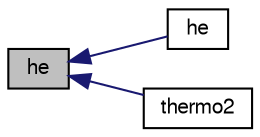 digraph "he"
{
  bgcolor="transparent";
  edge [fontname="FreeSans",fontsize="10",labelfontname="FreeSans",labelfontsize="10"];
  node [fontname="FreeSans",fontsize="10",shape=record];
  rankdir="LR";
  Node28 [label="he",height=0.2,width=0.4,color="black", fillcolor="grey75", style="filled", fontcolor="black"];
  Node28 -> Node29 [dir="back",color="midnightblue",fontsize="10",style="solid",fontname="FreeSans"];
  Node29 [label="he",height=0.2,width=0.4,color="black",URL="$a31914.html#a51e4b78e8fa1d1a773486d834cb2be8e",tooltip="Enthalpy/Internal energy [J/kg]. "];
  Node28 -> Node30 [dir="back",color="midnightblue",fontsize="10",style="solid",fontname="FreeSans"];
  Node30 [label="thermo2",height=0.2,width=0.4,color="black",URL="$a31914.html#a63aaf7b1050672ba2ca052960bc7be35"];
}

